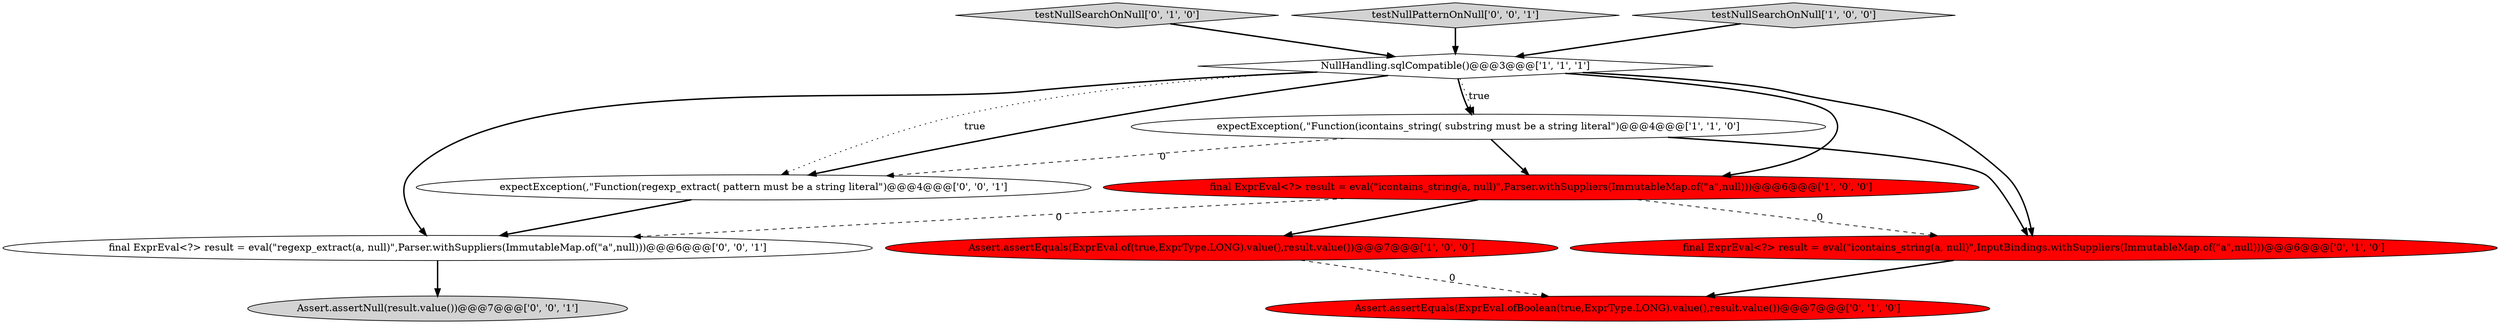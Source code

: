 digraph {
9 [style = filled, label = "Assert.assertNull(result.value())@@@7@@@['0', '0', '1']", fillcolor = lightgray, shape = ellipse image = "AAA0AAABBB3BBB"];
7 [style = filled, label = "testNullSearchOnNull['0', '1', '0']", fillcolor = lightgray, shape = diamond image = "AAA0AAABBB2BBB"];
10 [style = filled, label = "expectException(,\"Function(regexp_extract( pattern must be a string literal\")@@@4@@@['0', '0', '1']", fillcolor = white, shape = ellipse image = "AAA0AAABBB3BBB"];
5 [style = filled, label = "Assert.assertEquals(ExprEval.ofBoolean(true,ExprType.LONG).value(),result.value())@@@7@@@['0', '1', '0']", fillcolor = red, shape = ellipse image = "AAA1AAABBB2BBB"];
11 [style = filled, label = "testNullPatternOnNull['0', '0', '1']", fillcolor = lightgray, shape = diamond image = "AAA0AAABBB3BBB"];
1 [style = filled, label = "final ExprEval<?> result = eval(\"icontains_string(a, null)\",Parser.withSuppliers(ImmutableMap.of(\"a\",null)))@@@6@@@['1', '0', '0']", fillcolor = red, shape = ellipse image = "AAA1AAABBB1BBB"];
2 [style = filled, label = "NullHandling.sqlCompatible()@@@3@@@['1', '1', '1']", fillcolor = white, shape = diamond image = "AAA0AAABBB1BBB"];
0 [style = filled, label = "expectException(,\"Function(icontains_string( substring must be a string literal\")@@@4@@@['1', '1', '0']", fillcolor = white, shape = ellipse image = "AAA0AAABBB1BBB"];
8 [style = filled, label = "final ExprEval<?> result = eval(\"regexp_extract(a, null)\",Parser.withSuppliers(ImmutableMap.of(\"a\",null)))@@@6@@@['0', '0', '1']", fillcolor = white, shape = ellipse image = "AAA0AAABBB3BBB"];
3 [style = filled, label = "Assert.assertEquals(ExprEval.of(true,ExprType.LONG).value(),result.value())@@@7@@@['1', '0', '0']", fillcolor = red, shape = ellipse image = "AAA1AAABBB1BBB"];
6 [style = filled, label = "final ExprEval<?> result = eval(\"icontains_string(a, null)\",InputBindings.withSuppliers(ImmutableMap.of(\"a\",null)))@@@6@@@['0', '1', '0']", fillcolor = red, shape = ellipse image = "AAA1AAABBB2BBB"];
4 [style = filled, label = "testNullSearchOnNull['1', '0', '0']", fillcolor = lightgray, shape = diamond image = "AAA0AAABBB1BBB"];
1->3 [style = bold, label=""];
3->5 [style = dashed, label="0"];
1->8 [style = dashed, label="0"];
6->5 [style = bold, label=""];
2->0 [style = bold, label=""];
2->0 [style = dotted, label="true"];
4->2 [style = bold, label=""];
10->8 [style = bold, label=""];
0->10 [style = dashed, label="0"];
2->10 [style = bold, label=""];
11->2 [style = bold, label=""];
0->6 [style = bold, label=""];
7->2 [style = bold, label=""];
0->1 [style = bold, label=""];
2->1 [style = bold, label=""];
2->6 [style = bold, label=""];
1->6 [style = dashed, label="0"];
2->8 [style = bold, label=""];
2->10 [style = dotted, label="true"];
8->9 [style = bold, label=""];
}
